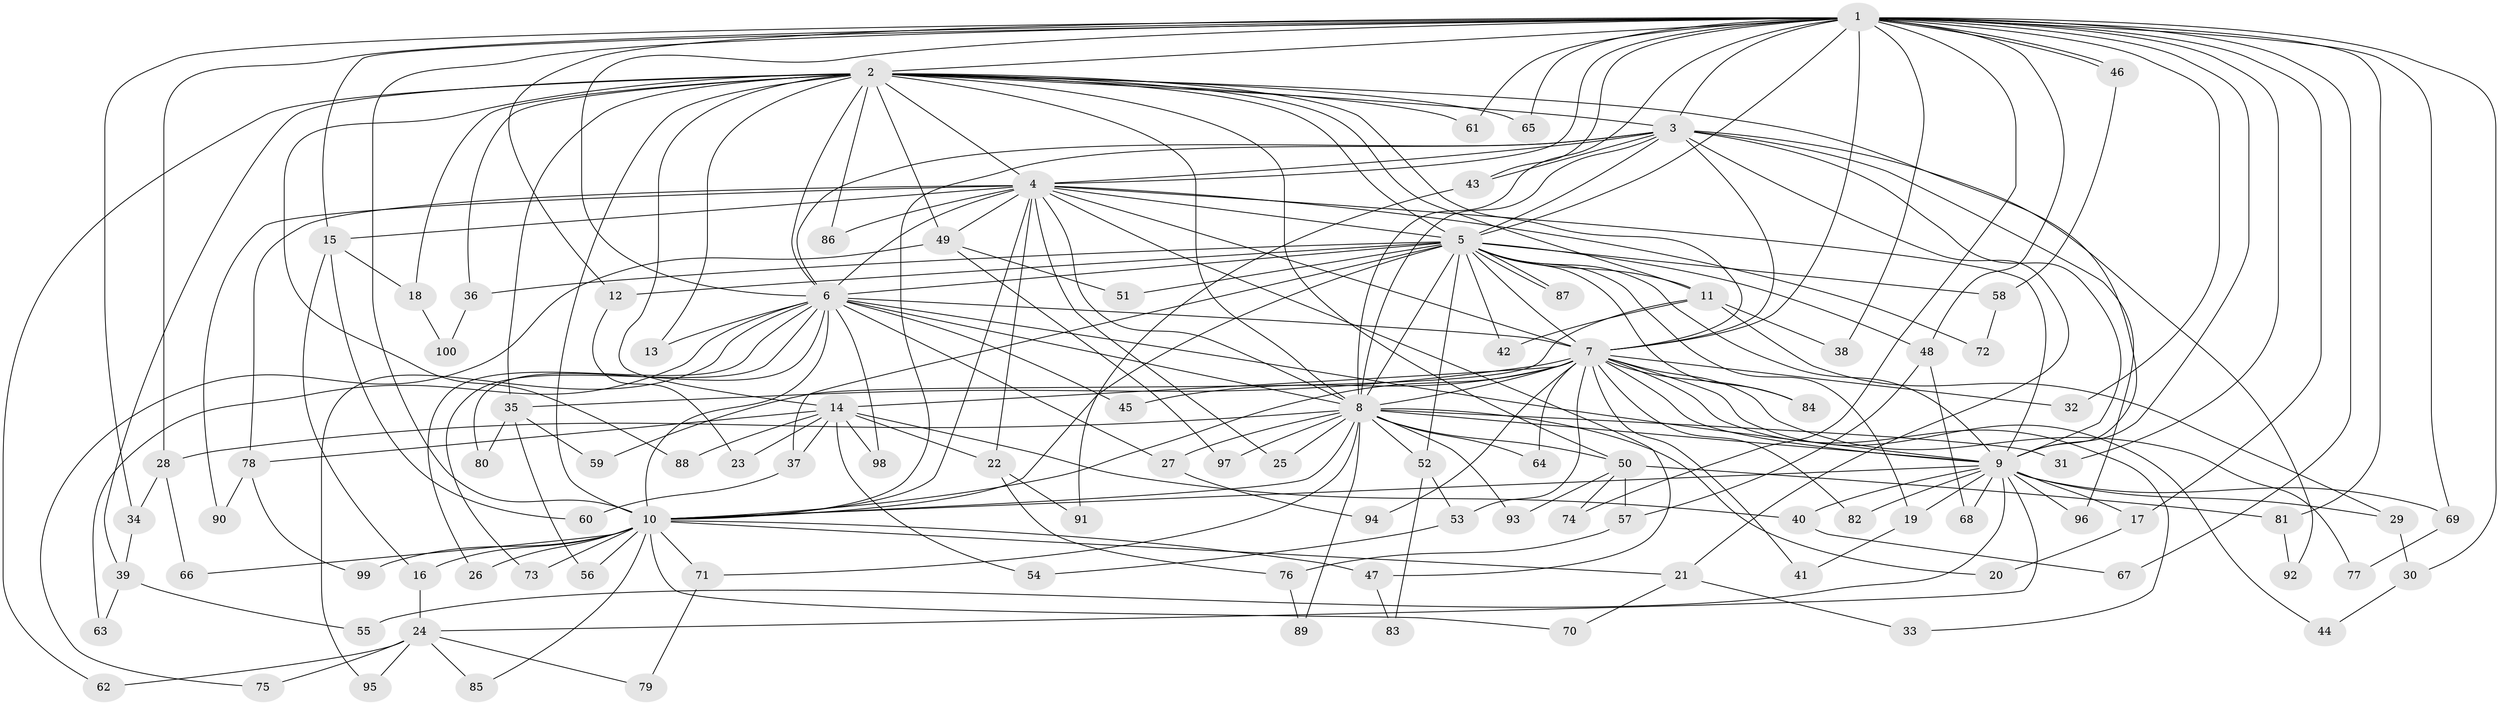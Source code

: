 // Generated by graph-tools (version 1.1) at 2025/25/03/09/25 03:25:49]
// undirected, 100 vertices, 225 edges
graph export_dot {
graph [start="1"]
  node [color=gray90,style=filled];
  1;
  2;
  3;
  4;
  5;
  6;
  7;
  8;
  9;
  10;
  11;
  12;
  13;
  14;
  15;
  16;
  17;
  18;
  19;
  20;
  21;
  22;
  23;
  24;
  25;
  26;
  27;
  28;
  29;
  30;
  31;
  32;
  33;
  34;
  35;
  36;
  37;
  38;
  39;
  40;
  41;
  42;
  43;
  44;
  45;
  46;
  47;
  48;
  49;
  50;
  51;
  52;
  53;
  54;
  55;
  56;
  57;
  58;
  59;
  60;
  61;
  62;
  63;
  64;
  65;
  66;
  67;
  68;
  69;
  70;
  71;
  72;
  73;
  74;
  75;
  76;
  77;
  78;
  79;
  80;
  81;
  82;
  83;
  84;
  85;
  86;
  87;
  88;
  89;
  90;
  91;
  92;
  93;
  94;
  95;
  96;
  97;
  98;
  99;
  100;
  1 -- 2;
  1 -- 3;
  1 -- 4;
  1 -- 5;
  1 -- 6;
  1 -- 7;
  1 -- 8;
  1 -- 9;
  1 -- 10;
  1 -- 12;
  1 -- 15;
  1 -- 17;
  1 -- 28;
  1 -- 30;
  1 -- 31;
  1 -- 32;
  1 -- 34;
  1 -- 38;
  1 -- 43;
  1 -- 46;
  1 -- 46;
  1 -- 48;
  1 -- 61;
  1 -- 65;
  1 -- 67;
  1 -- 69;
  1 -- 74;
  1 -- 81;
  2 -- 3;
  2 -- 4;
  2 -- 5;
  2 -- 6;
  2 -- 7;
  2 -- 8;
  2 -- 9;
  2 -- 10;
  2 -- 11;
  2 -- 13;
  2 -- 14;
  2 -- 18;
  2 -- 35;
  2 -- 36;
  2 -- 39;
  2 -- 49;
  2 -- 50;
  2 -- 61;
  2 -- 62;
  2 -- 65;
  2 -- 86;
  2 -- 88;
  3 -- 4;
  3 -- 5;
  3 -- 6;
  3 -- 7;
  3 -- 8;
  3 -- 9;
  3 -- 10;
  3 -- 21;
  3 -- 43;
  3 -- 92;
  3 -- 96;
  4 -- 5;
  4 -- 6;
  4 -- 7;
  4 -- 8;
  4 -- 9;
  4 -- 10;
  4 -- 15;
  4 -- 22;
  4 -- 25;
  4 -- 47;
  4 -- 49;
  4 -- 72;
  4 -- 78;
  4 -- 86;
  4 -- 90;
  5 -- 6;
  5 -- 7;
  5 -- 8;
  5 -- 9;
  5 -- 10;
  5 -- 11;
  5 -- 12;
  5 -- 19;
  5 -- 36;
  5 -- 37;
  5 -- 42;
  5 -- 48;
  5 -- 51;
  5 -- 52;
  5 -- 58;
  5 -- 84;
  5 -- 87;
  5 -- 87;
  6 -- 7;
  6 -- 8;
  6 -- 9;
  6 -- 10;
  6 -- 13;
  6 -- 26;
  6 -- 27;
  6 -- 45;
  6 -- 63;
  6 -- 73;
  6 -- 80;
  6 -- 95;
  6 -- 98;
  7 -- 8;
  7 -- 9;
  7 -- 10;
  7 -- 14;
  7 -- 32;
  7 -- 33;
  7 -- 35;
  7 -- 41;
  7 -- 44;
  7 -- 45;
  7 -- 53;
  7 -- 64;
  7 -- 77;
  7 -- 82;
  7 -- 84;
  7 -- 94;
  8 -- 9;
  8 -- 10;
  8 -- 20;
  8 -- 25;
  8 -- 27;
  8 -- 28;
  8 -- 31;
  8 -- 50;
  8 -- 52;
  8 -- 64;
  8 -- 71;
  8 -- 89;
  8 -- 93;
  8 -- 97;
  9 -- 10;
  9 -- 17;
  9 -- 19;
  9 -- 24;
  9 -- 29;
  9 -- 40;
  9 -- 55;
  9 -- 68;
  9 -- 69;
  9 -- 82;
  9 -- 96;
  10 -- 16;
  10 -- 21;
  10 -- 26;
  10 -- 47;
  10 -- 56;
  10 -- 66;
  10 -- 70;
  10 -- 71;
  10 -- 73;
  10 -- 85;
  10 -- 99;
  11 -- 29;
  11 -- 38;
  11 -- 42;
  11 -- 59;
  12 -- 23;
  14 -- 22;
  14 -- 23;
  14 -- 37;
  14 -- 40;
  14 -- 54;
  14 -- 78;
  14 -- 88;
  14 -- 98;
  15 -- 16;
  15 -- 18;
  15 -- 60;
  16 -- 24;
  17 -- 20;
  18 -- 100;
  19 -- 41;
  21 -- 33;
  21 -- 70;
  22 -- 76;
  22 -- 91;
  24 -- 62;
  24 -- 75;
  24 -- 79;
  24 -- 85;
  24 -- 95;
  27 -- 94;
  28 -- 34;
  28 -- 66;
  29 -- 30;
  30 -- 44;
  34 -- 39;
  35 -- 56;
  35 -- 59;
  35 -- 80;
  36 -- 100;
  37 -- 60;
  39 -- 55;
  39 -- 63;
  40 -- 67;
  43 -- 91;
  46 -- 58;
  47 -- 83;
  48 -- 57;
  48 -- 68;
  49 -- 51;
  49 -- 75;
  49 -- 97;
  50 -- 57;
  50 -- 74;
  50 -- 81;
  50 -- 93;
  52 -- 53;
  52 -- 83;
  53 -- 54;
  57 -- 76;
  58 -- 72;
  69 -- 77;
  71 -- 79;
  76 -- 89;
  78 -- 90;
  78 -- 99;
  81 -- 92;
}
